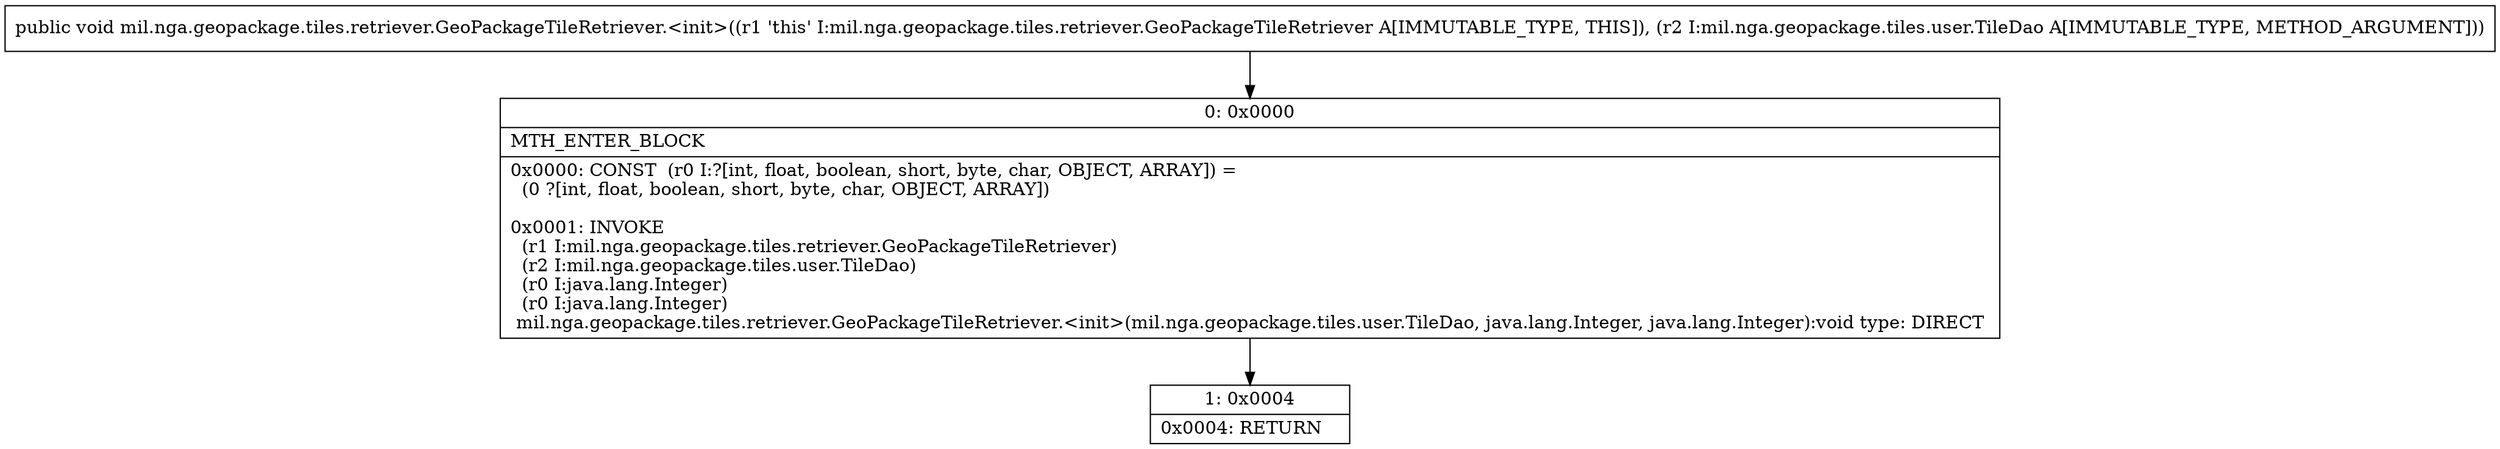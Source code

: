 digraph "CFG formil.nga.geopackage.tiles.retriever.GeoPackageTileRetriever.\<init\>(Lmil\/nga\/geopackage\/tiles\/user\/TileDao;)V" {
Node_0 [shape=record,label="{0\:\ 0x0000|MTH_ENTER_BLOCK\l|0x0000: CONST  (r0 I:?[int, float, boolean, short, byte, char, OBJECT, ARRAY]) = \l  (0 ?[int, float, boolean, short, byte, char, OBJECT, ARRAY])\l \l0x0001: INVOKE  \l  (r1 I:mil.nga.geopackage.tiles.retriever.GeoPackageTileRetriever)\l  (r2 I:mil.nga.geopackage.tiles.user.TileDao)\l  (r0 I:java.lang.Integer)\l  (r0 I:java.lang.Integer)\l mil.nga.geopackage.tiles.retriever.GeoPackageTileRetriever.\<init\>(mil.nga.geopackage.tiles.user.TileDao, java.lang.Integer, java.lang.Integer):void type: DIRECT \l}"];
Node_1 [shape=record,label="{1\:\ 0x0004|0x0004: RETURN   \l}"];
MethodNode[shape=record,label="{public void mil.nga.geopackage.tiles.retriever.GeoPackageTileRetriever.\<init\>((r1 'this' I:mil.nga.geopackage.tiles.retriever.GeoPackageTileRetriever A[IMMUTABLE_TYPE, THIS]), (r2 I:mil.nga.geopackage.tiles.user.TileDao A[IMMUTABLE_TYPE, METHOD_ARGUMENT])) }"];
MethodNode -> Node_0;
Node_0 -> Node_1;
}

